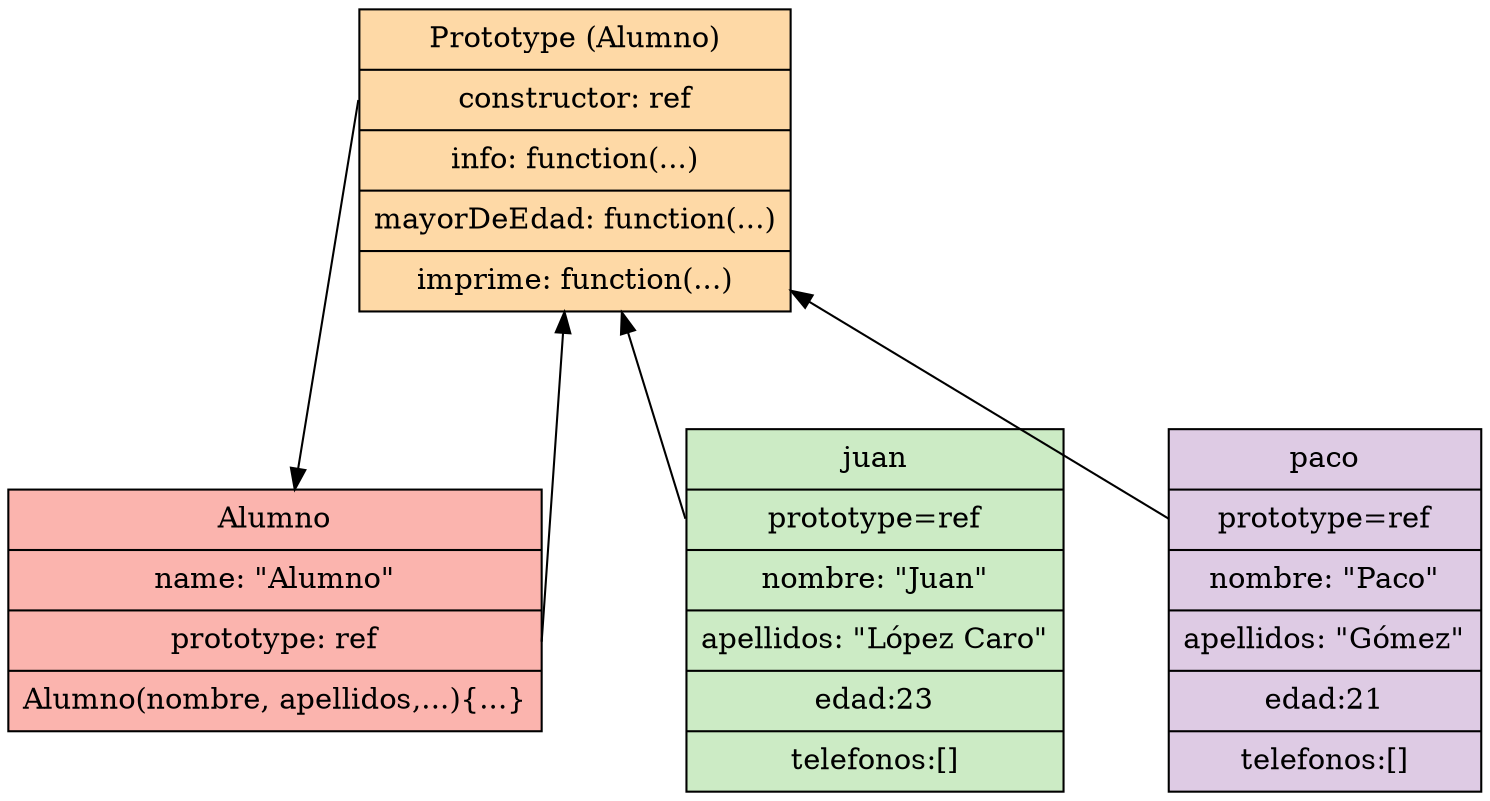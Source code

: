 digraph Herencia{

  rankdir=BT
  layout=neato
  #splines=curved
  #overlap=false
  #outputorder = edgesfirst
  #ranksep=1
  #ordering=in
 
  node [colorscheme=pastel19,style=filled,shape=record, margin="0.1,0.1", fixedsize=false]
  
  
 
  
  Alumno [pos="-1,1!", fillcolor=1, label="{Alumno | name: \"Alumno\" | <ref>prototype: ref | Alumno(nombre, apellidos,...)\{...\} }"]
  "Prototype (Alumno)" [pos="1,4!", fillcolor=5, label="{Prototype (Alumno) | <fcons>constructor: ref | info: function(...)| mayorDeEdad: function(...)| imprime: function(...)}"]
  
  juan [fillcolor=3, pos="3,1!",label="{juan|<ref>prototype=ref|nombre: \"Juan\" |apellidos: \"López Caro\" | edad:23| telefonos:\[\] }"]
  paco [fillcolor=4, pos="6,1!",label="{paco|<ref>prototype=ref|nombre: \"Paco\" |apellidos: \"Gómez\" | edad:21| telefonos:\[\] }"]

  
  paco:ref -> "Prototype (Alumno)"
  juan:ref -> "Prototype (Alumno)"
  "Prototype (Alumno)":fcons -> Alumno
  Alumno:ref -> "Prototype (Alumno)"


}
